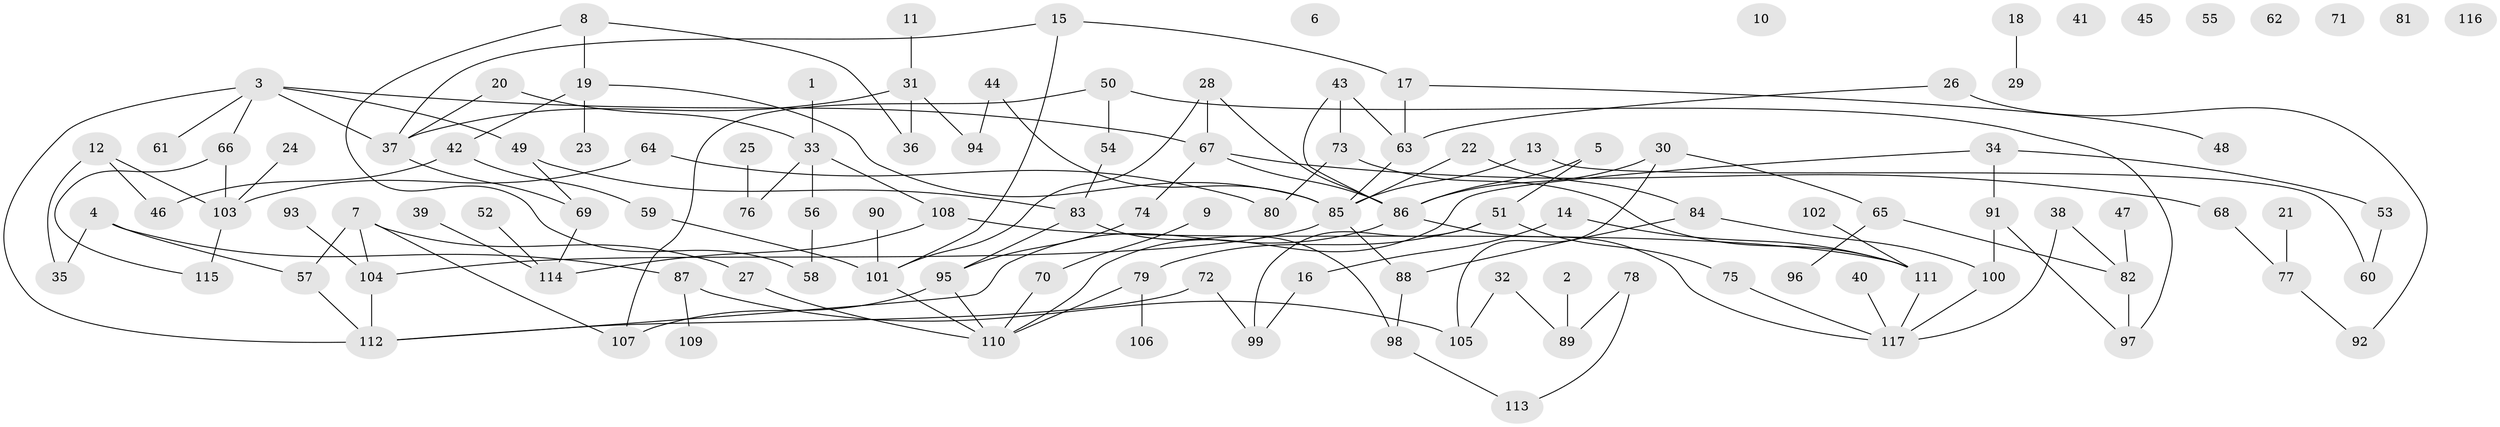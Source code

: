 // Generated by graph-tools (version 1.1) at 2025/40/03/09/25 04:40:02]
// undirected, 117 vertices, 144 edges
graph export_dot {
graph [start="1"]
  node [color=gray90,style=filled];
  1;
  2;
  3;
  4;
  5;
  6;
  7;
  8;
  9;
  10;
  11;
  12;
  13;
  14;
  15;
  16;
  17;
  18;
  19;
  20;
  21;
  22;
  23;
  24;
  25;
  26;
  27;
  28;
  29;
  30;
  31;
  32;
  33;
  34;
  35;
  36;
  37;
  38;
  39;
  40;
  41;
  42;
  43;
  44;
  45;
  46;
  47;
  48;
  49;
  50;
  51;
  52;
  53;
  54;
  55;
  56;
  57;
  58;
  59;
  60;
  61;
  62;
  63;
  64;
  65;
  66;
  67;
  68;
  69;
  70;
  71;
  72;
  73;
  74;
  75;
  76;
  77;
  78;
  79;
  80;
  81;
  82;
  83;
  84;
  85;
  86;
  87;
  88;
  89;
  90;
  91;
  92;
  93;
  94;
  95;
  96;
  97;
  98;
  99;
  100;
  101;
  102;
  103;
  104;
  105;
  106;
  107;
  108;
  109;
  110;
  111;
  112;
  113;
  114;
  115;
  116;
  117;
  1 -- 33;
  2 -- 89;
  3 -- 37;
  3 -- 49;
  3 -- 61;
  3 -- 66;
  3 -- 67;
  3 -- 112;
  4 -- 35;
  4 -- 57;
  4 -- 87;
  5 -- 51;
  5 -- 86;
  7 -- 27;
  7 -- 57;
  7 -- 104;
  7 -- 107;
  8 -- 19;
  8 -- 36;
  8 -- 58;
  9 -- 70;
  11 -- 31;
  12 -- 35;
  12 -- 46;
  12 -- 103;
  13 -- 60;
  13 -- 85;
  14 -- 16;
  14 -- 111;
  15 -- 17;
  15 -- 37;
  15 -- 101;
  16 -- 99;
  17 -- 48;
  17 -- 63;
  18 -- 29;
  19 -- 23;
  19 -- 42;
  19 -- 85;
  20 -- 33;
  20 -- 37;
  21 -- 77;
  22 -- 84;
  22 -- 85;
  24 -- 103;
  25 -- 76;
  26 -- 63;
  26 -- 92;
  27 -- 110;
  28 -- 67;
  28 -- 86;
  28 -- 101;
  30 -- 65;
  30 -- 86;
  30 -- 105;
  31 -- 36;
  31 -- 37;
  31 -- 94;
  32 -- 89;
  32 -- 105;
  33 -- 56;
  33 -- 76;
  33 -- 108;
  34 -- 53;
  34 -- 91;
  34 -- 110;
  37 -- 69;
  38 -- 82;
  38 -- 117;
  39 -- 114;
  40 -- 117;
  42 -- 46;
  42 -- 59;
  43 -- 63;
  43 -- 73;
  43 -- 86;
  44 -- 85;
  44 -- 94;
  47 -- 82;
  49 -- 69;
  49 -- 83;
  50 -- 54;
  50 -- 97;
  50 -- 107;
  51 -- 75;
  51 -- 79;
  51 -- 99;
  52 -- 114;
  53 -- 60;
  54 -- 83;
  56 -- 58;
  57 -- 112;
  59 -- 101;
  63 -- 85;
  64 -- 80;
  64 -- 103;
  65 -- 82;
  65 -- 96;
  66 -- 103;
  66 -- 115;
  67 -- 68;
  67 -- 74;
  67 -- 86;
  68 -- 77;
  69 -- 114;
  70 -- 110;
  72 -- 99;
  72 -- 112;
  73 -- 80;
  73 -- 111;
  74 -- 95;
  75 -- 117;
  77 -- 92;
  78 -- 89;
  78 -- 113;
  79 -- 106;
  79 -- 110;
  82 -- 97;
  83 -- 95;
  83 -- 98;
  84 -- 88;
  84 -- 100;
  85 -- 88;
  85 -- 104;
  86 -- 112;
  86 -- 117;
  87 -- 105;
  87 -- 109;
  88 -- 98;
  90 -- 101;
  91 -- 97;
  91 -- 100;
  93 -- 104;
  95 -- 107;
  95 -- 110;
  98 -- 113;
  100 -- 117;
  101 -- 110;
  102 -- 111;
  103 -- 115;
  104 -- 112;
  108 -- 111;
  108 -- 114;
  111 -- 117;
}
